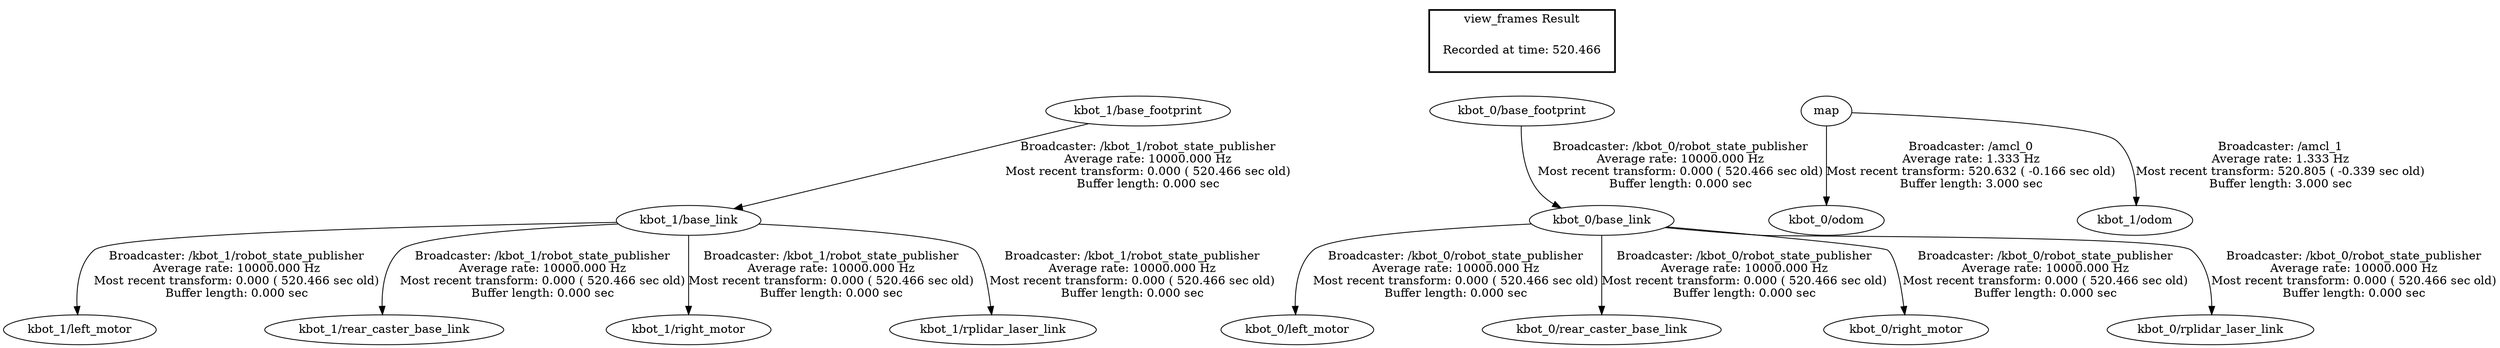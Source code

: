 digraph G {
"kbot_1/base_footprint" -> "kbot_1/base_link"[label="Broadcaster: /kbot_1/robot_state_publisher\nAverage rate: 10000.000 Hz\nMost recent transform: 0.000 ( 520.466 sec old)\nBuffer length: 0.000 sec\n"];
"kbot_1/base_link" -> "kbot_1/left_motor"[label="Broadcaster: /kbot_1/robot_state_publisher\nAverage rate: 10000.000 Hz\nMost recent transform: 0.000 ( 520.466 sec old)\nBuffer length: 0.000 sec\n"];
"kbot_1/base_link" -> "kbot_1/rear_caster_base_link"[label="Broadcaster: /kbot_1/robot_state_publisher\nAverage rate: 10000.000 Hz\nMost recent transform: 0.000 ( 520.466 sec old)\nBuffer length: 0.000 sec\n"];
"kbot_1/base_link" -> "kbot_1/right_motor"[label="Broadcaster: /kbot_1/robot_state_publisher\nAverage rate: 10000.000 Hz\nMost recent transform: 0.000 ( 520.466 sec old)\nBuffer length: 0.000 sec\n"];
"kbot_1/base_link" -> "kbot_1/rplidar_laser_link"[label="Broadcaster: /kbot_1/robot_state_publisher\nAverage rate: 10000.000 Hz\nMost recent transform: 0.000 ( 520.466 sec old)\nBuffer length: 0.000 sec\n"];
"kbot_0/base_footprint" -> "kbot_0/base_link"[label="Broadcaster: /kbot_0/robot_state_publisher\nAverage rate: 10000.000 Hz\nMost recent transform: 0.000 ( 520.466 sec old)\nBuffer length: 0.000 sec\n"];
"kbot_0/base_link" -> "kbot_0/left_motor"[label="Broadcaster: /kbot_0/robot_state_publisher\nAverage rate: 10000.000 Hz\nMost recent transform: 0.000 ( 520.466 sec old)\nBuffer length: 0.000 sec\n"];
"kbot_0/base_link" -> "kbot_0/rear_caster_base_link"[label="Broadcaster: /kbot_0/robot_state_publisher\nAverage rate: 10000.000 Hz\nMost recent transform: 0.000 ( 520.466 sec old)\nBuffer length: 0.000 sec\n"];
"kbot_0/base_link" -> "kbot_0/right_motor"[label="Broadcaster: /kbot_0/robot_state_publisher\nAverage rate: 10000.000 Hz\nMost recent transform: 0.000 ( 520.466 sec old)\nBuffer length: 0.000 sec\n"];
"kbot_0/base_link" -> "kbot_0/rplidar_laser_link"[label="Broadcaster: /kbot_0/robot_state_publisher\nAverage rate: 10000.000 Hz\nMost recent transform: 0.000 ( 520.466 sec old)\nBuffer length: 0.000 sec\n"];
"map" -> "kbot_0/odom"[label="Broadcaster: /amcl_0\nAverage rate: 1.333 Hz\nMost recent transform: 520.632 ( -0.166 sec old)\nBuffer length: 3.000 sec\n"];
"map" -> "kbot_1/odom"[label="Broadcaster: /amcl_1\nAverage rate: 1.333 Hz\nMost recent transform: 520.805 ( -0.339 sec old)\nBuffer length: 3.000 sec\n"];
edge [style=invis];
 subgraph cluster_legend { style=bold; color=black; label ="view_frames Result";
"Recorded at time: 520.466"[ shape=plaintext ] ;
 }->"kbot_1/base_footprint";
edge [style=invis];
 subgraph cluster_legend { style=bold; color=black; label ="view_frames Result";
"Recorded at time: 520.466"[ shape=plaintext ] ;
 }->"kbot_0/base_footprint";
edge [style=invis];
 subgraph cluster_legend { style=bold; color=black; label ="view_frames Result";
"Recorded at time: 520.466"[ shape=plaintext ] ;
 }->"map";
}